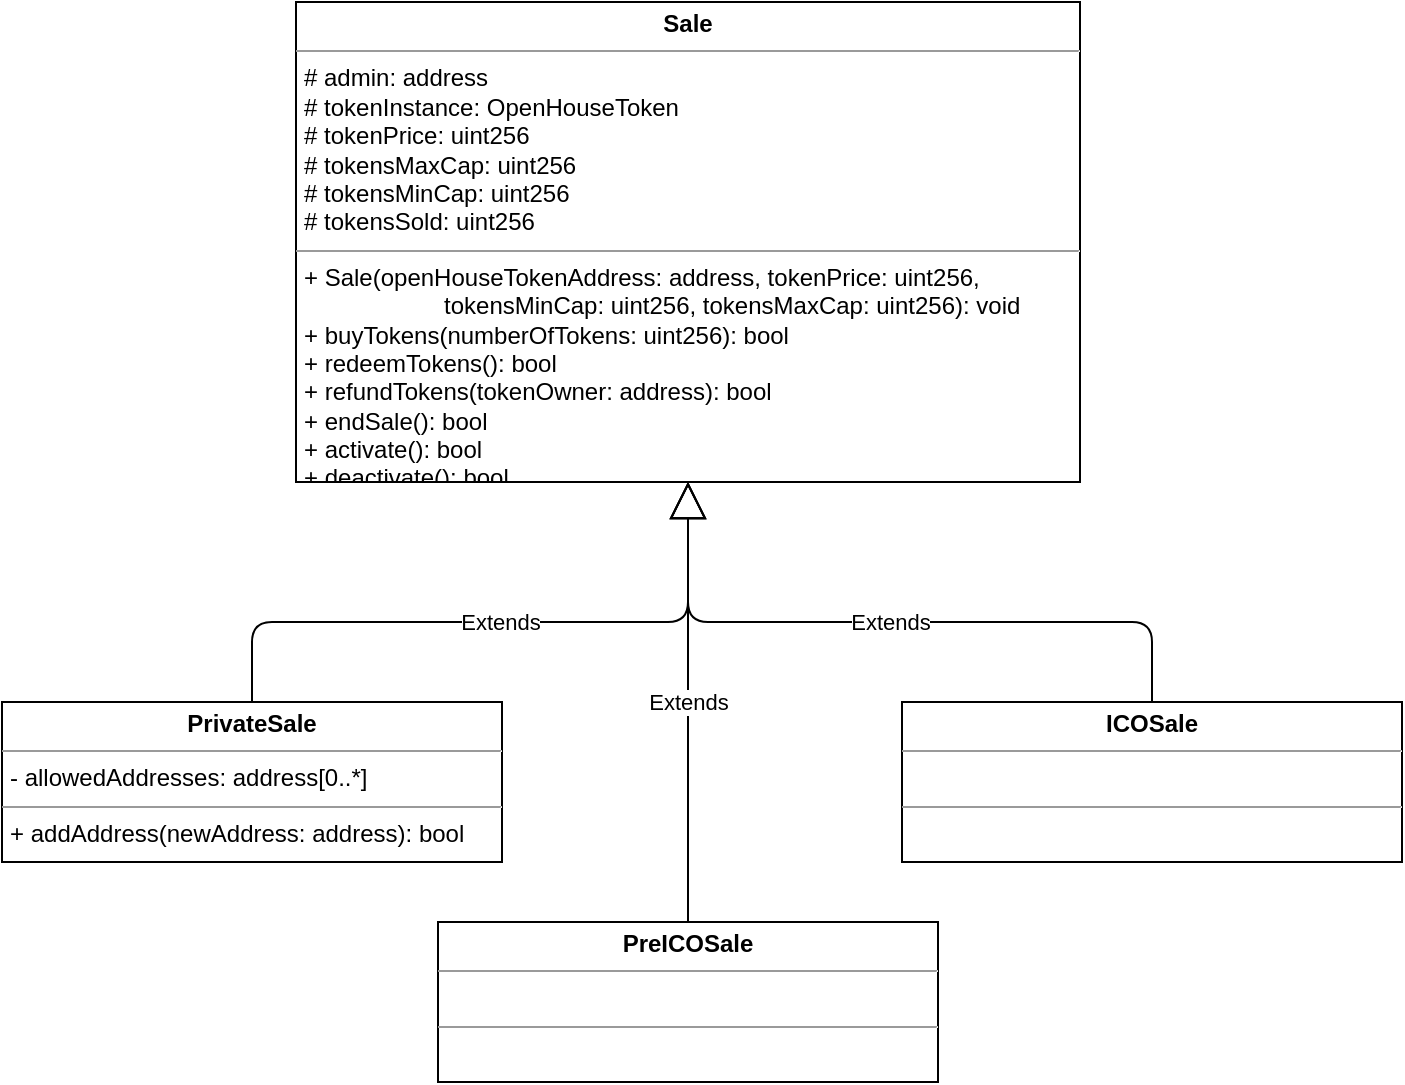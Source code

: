 <mxfile version="10.6.0" type="device"><diagram id="7WbysznEjbFOMzd1XnKt" name="Page-1"><mxGraphModel dx="1394" dy="702" grid="1" gridSize="10" guides="1" tooltips="1" connect="1" arrows="1" fold="1" page="1" pageScale="1" pageWidth="827" pageHeight="1169" math="0" shadow="0"><root><mxCell id="0"/><mxCell id="1" parent="0"/><mxCell id="B_E1CrV0eOcXe67gAG_t-1" value="&lt;p style=&quot;margin: 0px ; margin-top: 4px ; text-align: center&quot;&gt;&lt;b&gt;Sale&lt;/b&gt;&lt;/p&gt;&lt;hr size=&quot;1&quot;&gt;&lt;p style=&quot;margin: 0px ; margin-left: 4px&quot;&gt;# admin: address&lt;/p&gt;&lt;p style=&quot;margin: 0px ; margin-left: 4px&quot;&gt;# tokenInstance: OpenHouseToken&lt;/p&gt;&lt;p style=&quot;margin: 0px ; margin-left: 4px&quot;&gt;# tokenPrice: uint256&lt;/p&gt;&lt;p style=&quot;margin: 0px ; margin-left: 4px&quot;&gt;# tokensMaxCap: uint256&lt;/p&gt;&lt;p style=&quot;margin: 0px ; margin-left: 4px&quot;&gt;# tokensMinCap: uint256&lt;/p&gt;&lt;p style=&quot;margin: 0px ; margin-left: 4px&quot;&gt;# tokensSold: uint256&lt;/p&gt;&lt;hr size=&quot;1&quot;&gt;&lt;p style=&quot;margin: 0px ; margin-left: 4px&quot;&gt;+ Sale(openHouseTokenAddress: address, tokenPrice: uint256,&lt;/p&gt;&lt;p style=&quot;margin: 0px ; margin-left: 4px&quot;&gt;&amp;nbsp; &amp;nbsp; &amp;nbsp; &amp;nbsp; &amp;nbsp; &amp;nbsp; &amp;nbsp; &amp;nbsp; &amp;nbsp; &amp;nbsp; &amp;nbsp;tokensMinCap: uint256, tokensMaxCap: uint256): void&lt;/p&gt;&lt;p style=&quot;margin: 0px ; margin-left: 4px&quot;&gt;+ buyTokens(numberOfTokens: uint256): bool&lt;/p&gt;&lt;p style=&quot;margin: 0px ; margin-left: 4px&quot;&gt;+ redeemTokens(): bool&lt;/p&gt;&lt;p style=&quot;margin: 0px ; margin-left: 4px&quot;&gt;+ refundTokens(tokenOwner: address): bool&lt;/p&gt;&lt;p style=&quot;margin: 0px ; margin-left: 4px&quot;&gt;+ endSale(): bool&lt;/p&gt;&lt;p style=&quot;margin: 0px ; margin-left: 4px&quot;&gt;+ activate(): bool&lt;/p&gt;&lt;p style=&quot;margin: 0px ; margin-left: 4px&quot;&gt;+ deactivate(): bool&lt;/p&gt;" style="verticalAlign=top;align=left;overflow=fill;fontSize=12;fontFamily=Helvetica;html=1;" parent="1" vertex="1"><mxGeometry x="217" y="60" width="392" height="240" as="geometry"/></mxCell><mxCell id="pDpIPYMoHga8eKhh_Jua-2" value="&lt;p style=&quot;margin: 0px ; margin-top: 4px ; text-align: center&quot;&gt;&lt;b&gt;PrivateSale&lt;/b&gt;&lt;/p&gt;&lt;hr size=&quot;1&quot;&gt;&lt;p style=&quot;margin: 0px ; margin-left: 4px&quot;&gt;- allowedAddresses: address[0..*]&lt;/p&gt;&lt;hr size=&quot;1&quot;&gt;&lt;p style=&quot;margin: 0px ; margin-left: 4px&quot;&gt;&lt;span&gt;+ addAddress(newAddress: address): bool&lt;/span&gt;&lt;br&gt;&lt;/p&gt;" style="verticalAlign=top;align=left;overflow=fill;fontSize=12;fontFamily=Helvetica;html=1;" parent="1" vertex="1"><mxGeometry x="70" y="410" width="250" height="80" as="geometry"/></mxCell><mxCell id="mDSWCHScXF9F7foT67VP-1" value="&lt;p style=&quot;margin: 0px ; margin-top: 4px ; text-align: center&quot;&gt;&lt;b&gt;PreICOSale&lt;/b&gt;&lt;/p&gt;&lt;hr size=&quot;1&quot;&gt;&lt;p style=&quot;margin: 0px ; margin-left: 4px&quot;&gt;&lt;br&gt;&lt;/p&gt;&lt;hr size=&quot;1&quot;&gt;&lt;p style=&quot;margin: 0px ; margin-left: 4px&quot;&gt;&lt;br&gt;&lt;/p&gt;" style="verticalAlign=top;align=left;overflow=fill;fontSize=12;fontFamily=Helvetica;html=1;" parent="1" vertex="1"><mxGeometry x="288" y="520" width="250" height="80" as="geometry"/></mxCell><mxCell id="mDSWCHScXF9F7foT67VP-2" value="&lt;p style=&quot;margin: 0px ; margin-top: 4px ; text-align: center&quot;&gt;&lt;b&gt;ICOSale&lt;/b&gt;&lt;/p&gt;&lt;hr size=&quot;1&quot;&gt;&lt;p style=&quot;margin: 0px ; margin-left: 4px&quot;&gt;&lt;br&gt;&lt;/p&gt;&lt;hr size=&quot;1&quot;&gt;&lt;p style=&quot;margin: 0px ; margin-left: 4px&quot;&gt;&lt;br&gt;&lt;/p&gt;" style="verticalAlign=top;align=left;overflow=fill;fontSize=12;fontFamily=Helvetica;html=1;" parent="1" vertex="1"><mxGeometry x="520" y="410" width="250" height="80" as="geometry"/></mxCell><mxCell id="mDSWCHScXF9F7foT67VP-3" value="Extends" style="endArrow=block;endSize=16;endFill=0;html=1;exitX=0.5;exitY=0;exitDx=0;exitDy=0;entryX=0.5;entryY=1;entryDx=0;entryDy=0;" parent="1" source="mDSWCHScXF9F7foT67VP-1" target="B_E1CrV0eOcXe67gAG_t-1" edge="1"><mxGeometry width="160" relative="1" as="geometry"><mxPoint x="80" y="380" as="sourcePoint"/><mxPoint x="413" y="340" as="targetPoint"/></mxGeometry></mxCell><mxCell id="mDSWCHScXF9F7foT67VP-4" value="Extends" style="endArrow=block;endSize=16;endFill=0;html=1;exitX=0.5;exitY=0;exitDx=0;exitDy=0;entryX=0.5;entryY=1;entryDx=0;entryDy=0;" parent="1" source="pDpIPYMoHga8eKhh_Jua-2" target="B_E1CrV0eOcXe67gAG_t-1" edge="1"><mxGeometry width="160" relative="1" as="geometry"><mxPoint x="220" y="360" as="sourcePoint"/><mxPoint x="413" y="340" as="targetPoint"/><Array as="points"><mxPoint x="195" y="370"/><mxPoint x="413" y="370"/></Array></mxGeometry></mxCell><mxCell id="mDSWCHScXF9F7foT67VP-6" value="Extends" style="endArrow=block;endSize=16;endFill=0;html=1;exitX=0.5;exitY=0;exitDx=0;exitDy=0;entryX=0.5;entryY=1;entryDx=0;entryDy=0;" parent="1" source="mDSWCHScXF9F7foT67VP-2" target="B_E1CrV0eOcXe67gAG_t-1" edge="1"><mxGeometry width="160" relative="1" as="geometry"><mxPoint x="630" y="360" as="sourcePoint"/><mxPoint x="413" y="340" as="targetPoint"/><Array as="points"><mxPoint x="645" y="370"/><mxPoint x="413" y="370"/></Array></mxGeometry></mxCell></root></mxGraphModel></diagram></mxfile>